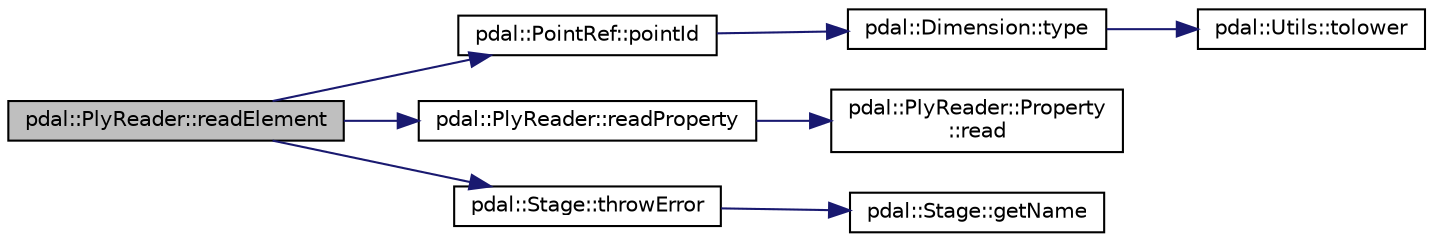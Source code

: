 digraph "pdal::PlyReader::readElement"
{
  edge [fontname="Helvetica",fontsize="10",labelfontname="Helvetica",labelfontsize="10"];
  node [fontname="Helvetica",fontsize="10",shape=record];
  rankdir="LR";
  Node1 [label="pdal::PlyReader::readElement",height=0.2,width=0.4,color="black", fillcolor="grey75", style="filled", fontcolor="black"];
  Node1 -> Node2 [color="midnightblue",fontsize="10",style="solid",fontname="Helvetica"];
  Node2 [label="pdal::PointRef::pointId",height=0.2,width=0.4,color="black", fillcolor="white", style="filled",URL="$classpdal_1_1PointRef.html#ae6ca67ab4acd1fd5bd330bc3eaeec971"];
  Node2 -> Node3 [color="midnightblue",fontsize="10",style="solid",fontname="Helvetica"];
  Node3 [label="pdal::Dimension::type",height=0.2,width=0.4,color="black", fillcolor="white", style="filled",URL="$namespacepdal_1_1Dimension.html#a880d689fed54aa3ded6f88c9e058c5d2"];
  Node3 -> Node4 [color="midnightblue",fontsize="10",style="solid",fontname="Helvetica"];
  Node4 [label="pdal::Utils::tolower",height=0.2,width=0.4,color="black", fillcolor="white", style="filled",URL="$namespacepdal_1_1Utils.html#a5268937cf695835e55392f752dc02cb2"];
  Node1 -> Node5 [color="midnightblue",fontsize="10",style="solid",fontname="Helvetica"];
  Node5 [label="pdal::PlyReader::readProperty",height=0.2,width=0.4,color="black", fillcolor="white", style="filled",URL="$classpdal_1_1PlyReader.html#ac58ba5e9f6a206ba64927bf000d275f9"];
  Node5 -> Node6 [color="midnightblue",fontsize="10",style="solid",fontname="Helvetica"];
  Node6 [label="pdal::PlyReader::Property\l::read",height=0.2,width=0.4,color="black", fillcolor="white", style="filled",URL="$structpdal_1_1PlyReader_1_1Property.html#a19a80e32d95d547aca2b814c4a7ec311"];
  Node1 -> Node7 [color="midnightblue",fontsize="10",style="solid",fontname="Helvetica"];
  Node7 [label="pdal::Stage::throwError",height=0.2,width=0.4,color="black", fillcolor="white", style="filled",URL="$classpdal_1_1Stage.html#abdbd1176da12dfd882d931a43290797f"];
  Node7 -> Node8 [color="midnightblue",fontsize="10",style="solid",fontname="Helvetica"];
  Node8 [label="pdal::Stage::getName",height=0.2,width=0.4,color="black", fillcolor="white", style="filled",URL="$classpdal_1_1Stage.html#a6c81d6fbbac17ebe4cd63806916cc750"];
}
